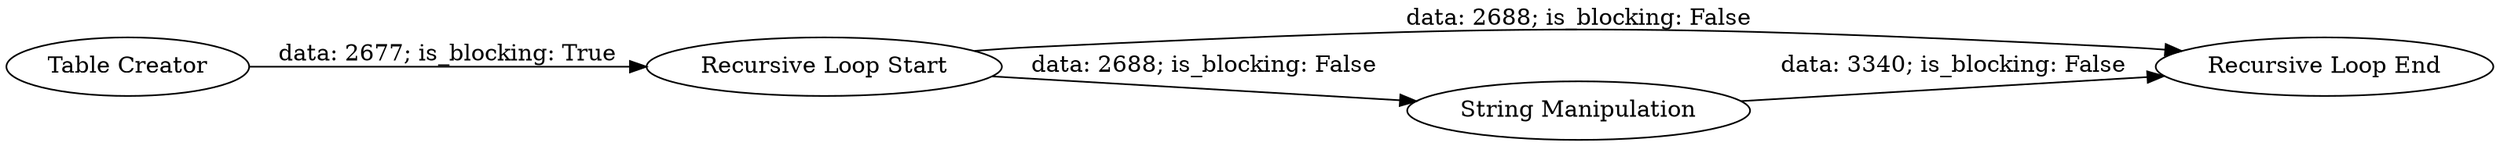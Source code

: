digraph {
	"3246519246456368016_8" [label="Recursive Loop End"]
	"3246519246456368016_1" [label="Table Creator"]
	"3246519246456368016_5" [label="String Manipulation"]
	"3246519246456368016_7" [label="Recursive Loop Start"]
	"3246519246456368016_7" -> "3246519246456368016_5" [label="data: 2688; is_blocking: False"]
	"3246519246456368016_5" -> "3246519246456368016_8" [label="data: 3340; is_blocking: False"]
	"3246519246456368016_1" -> "3246519246456368016_7" [label="data: 2677; is_blocking: True"]
	"3246519246456368016_7" -> "3246519246456368016_8" [label="data: 2688; is_blocking: False"]
	rankdir=LR
}
